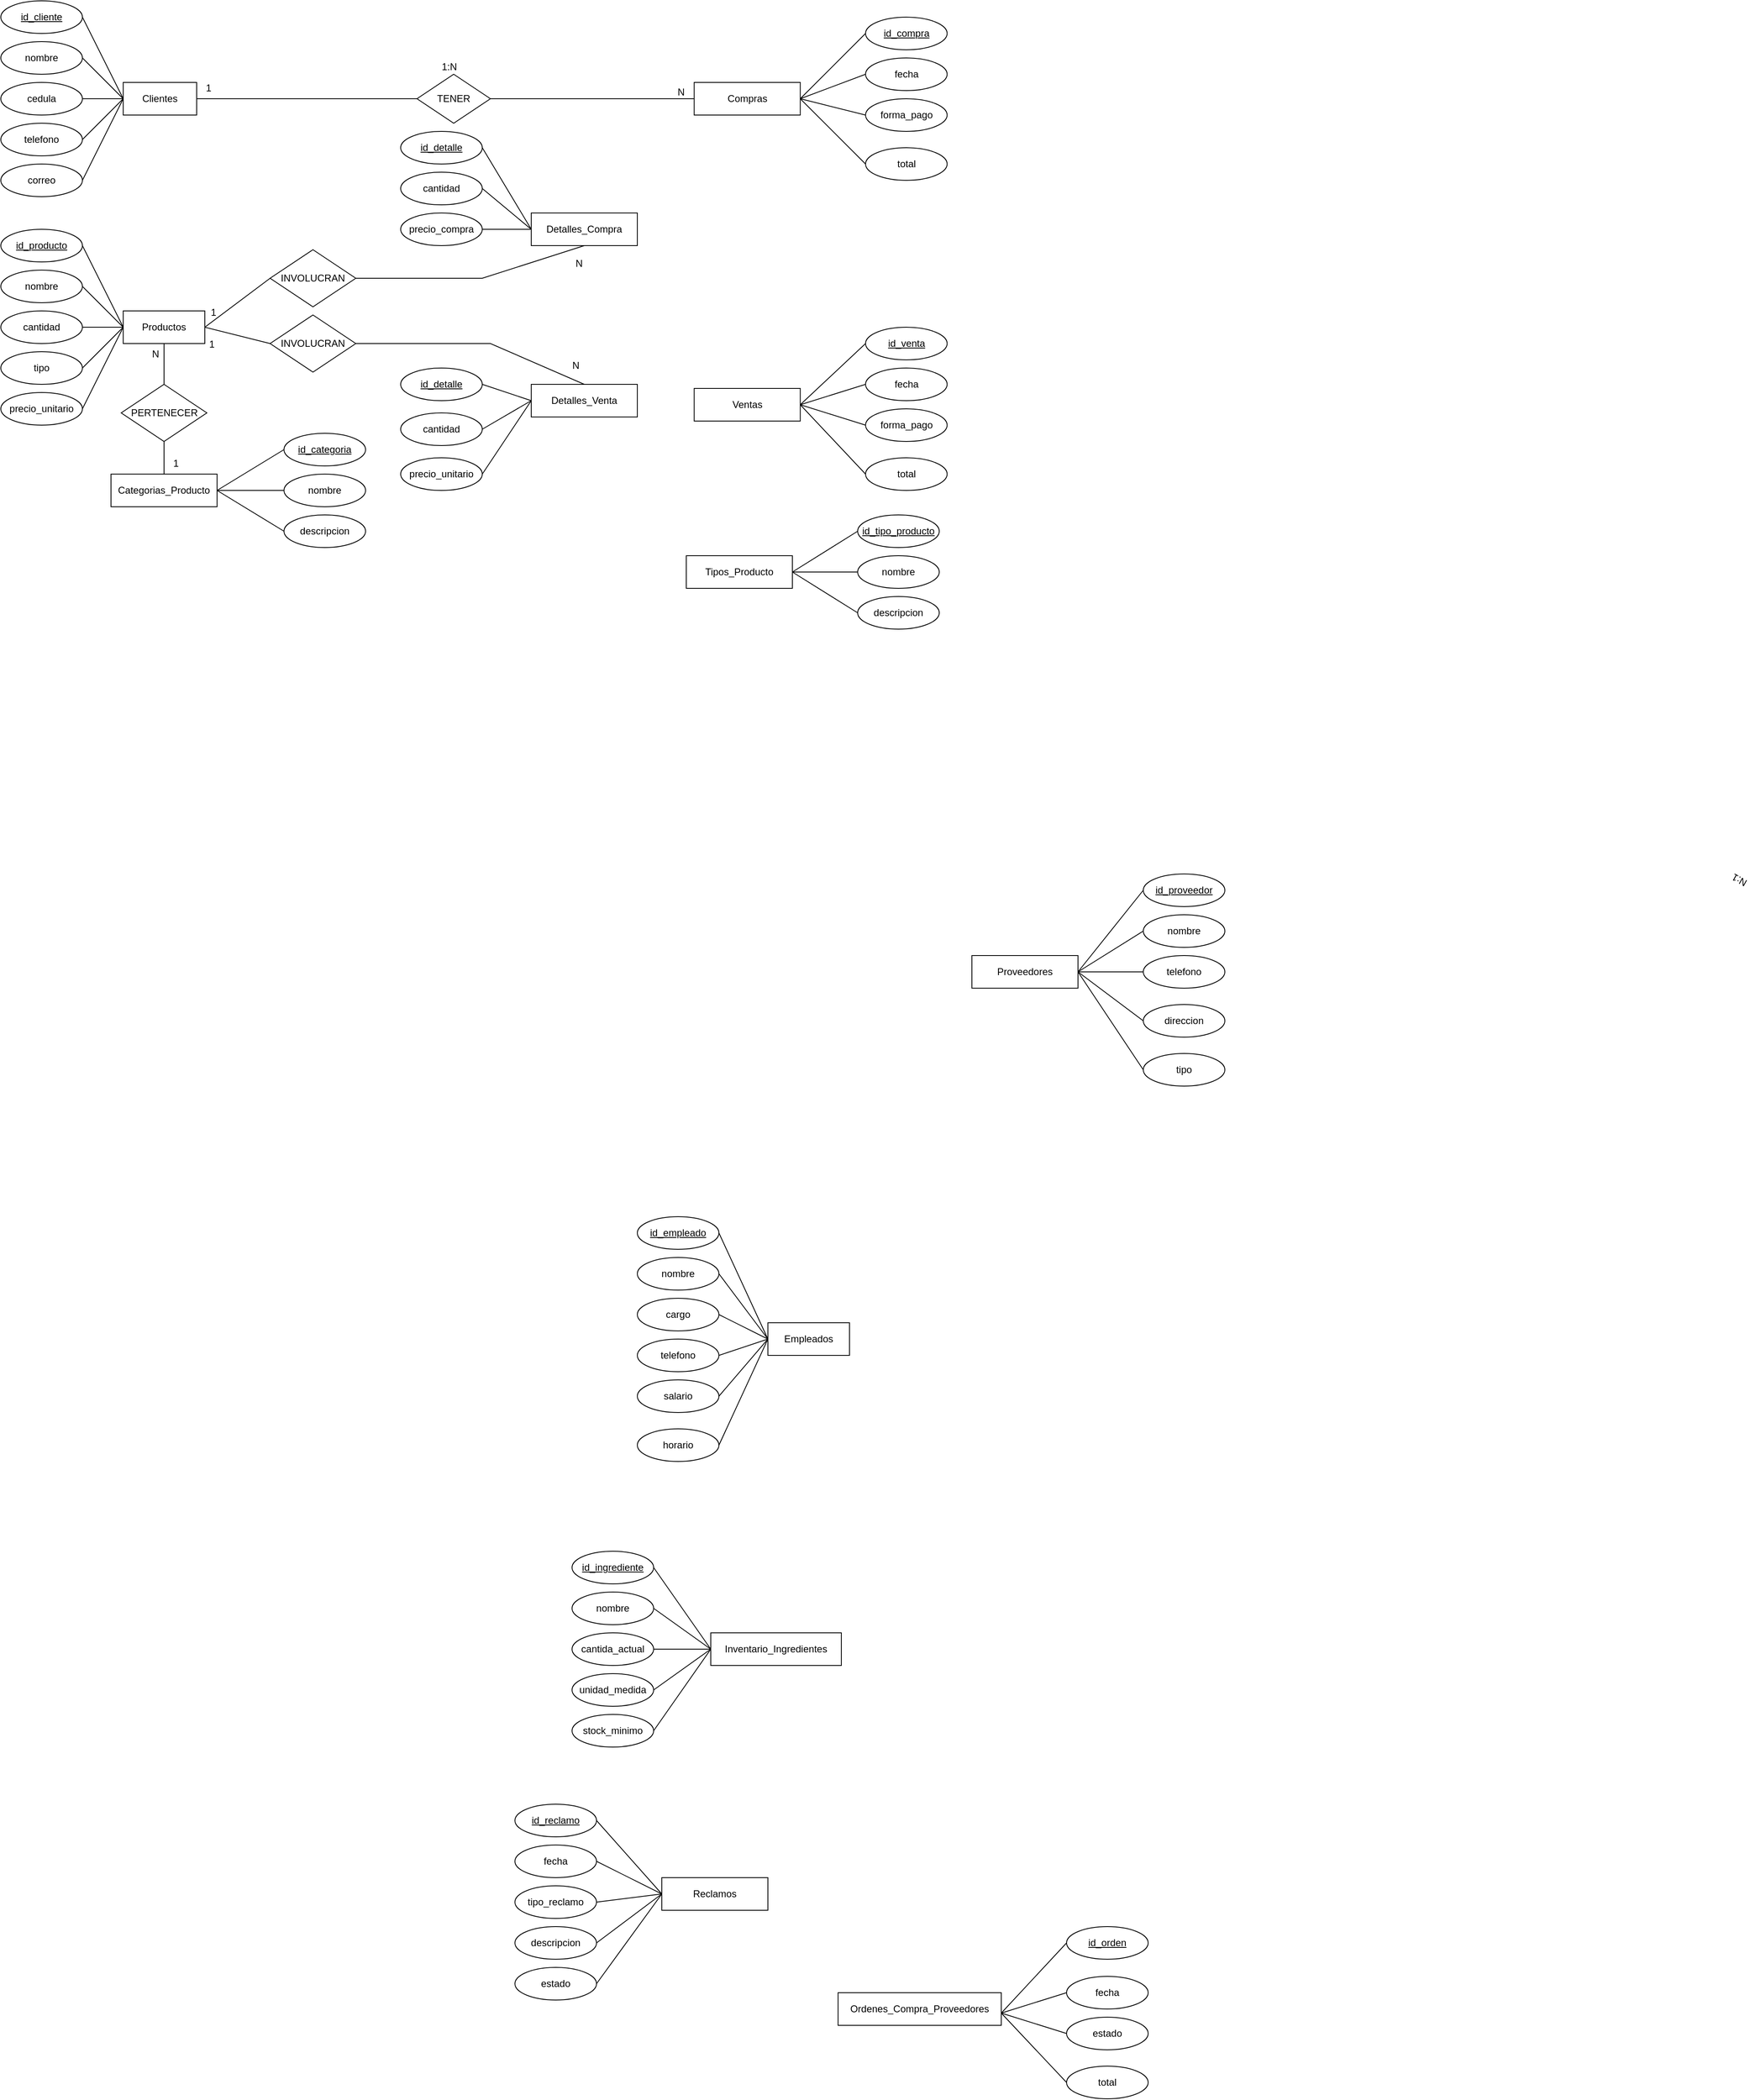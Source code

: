 <mxfile version="26.2.14">
  <diagram name="Página-1" id="N-i5f8-r76NyVRGnc-xn">
    <mxGraphModel dx="2564" dy="2106" grid="1" gridSize="10" guides="1" tooltips="1" connect="1" arrows="1" fold="1" page="1" pageScale="1" pageWidth="827" pageHeight="1169" math="0" shadow="0">
      <root>
        <mxCell id="0" />
        <mxCell id="1" parent="0" />
        <mxCell id="Qqh80IMA2MNL4-B3lv8G-1" value="Clientes" style="whiteSpace=wrap;html=1;align=center;" vertex="1" parent="1">
          <mxGeometry x="-620" y="-950" width="90" height="40" as="geometry" />
        </mxCell>
        <mxCell id="Qqh80IMA2MNL4-B3lv8G-2" value="id_cliente" style="ellipse;whiteSpace=wrap;html=1;align=center;fontStyle=4;" vertex="1" parent="1">
          <mxGeometry x="-770" y="-1050" width="100" height="40" as="geometry" />
        </mxCell>
        <mxCell id="Qqh80IMA2MNL4-B3lv8G-3" value="nombre" style="ellipse;whiteSpace=wrap;html=1;align=center;" vertex="1" parent="1">
          <mxGeometry x="-770" y="-1000" width="100" height="40" as="geometry" />
        </mxCell>
        <mxCell id="Qqh80IMA2MNL4-B3lv8G-4" value="cedula" style="ellipse;whiteSpace=wrap;html=1;align=center;" vertex="1" parent="1">
          <mxGeometry x="-770" y="-950" width="100" height="40" as="geometry" />
        </mxCell>
        <mxCell id="Qqh80IMA2MNL4-B3lv8G-5" value="telefono" style="ellipse;whiteSpace=wrap;html=1;align=center;" vertex="1" parent="1">
          <mxGeometry x="-770" y="-900" width="100" height="40" as="geometry" />
        </mxCell>
        <mxCell id="Qqh80IMA2MNL4-B3lv8G-6" value="correo" style="ellipse;whiteSpace=wrap;html=1;align=center;" vertex="1" parent="1">
          <mxGeometry x="-770" y="-850" width="100" height="40" as="geometry" />
        </mxCell>
        <mxCell id="Qqh80IMA2MNL4-B3lv8G-7" value="" style="endArrow=none;html=1;rounded=0;exitX=1;exitY=0.5;exitDx=0;exitDy=0;entryX=0;entryY=0.5;entryDx=0;entryDy=0;" edge="1" parent="1" source="Qqh80IMA2MNL4-B3lv8G-2" target="Qqh80IMA2MNL4-B3lv8G-1">
          <mxGeometry relative="1" as="geometry">
            <mxPoint x="-760" y="-910" as="sourcePoint" />
            <mxPoint x="-600" y="-910" as="targetPoint" />
          </mxGeometry>
        </mxCell>
        <mxCell id="Qqh80IMA2MNL4-B3lv8G-8" value="" style="endArrow=none;html=1;rounded=0;exitX=1;exitY=0.5;exitDx=0;exitDy=0;entryX=0;entryY=0.5;entryDx=0;entryDy=0;" edge="1" parent="1" source="Qqh80IMA2MNL4-B3lv8G-3" target="Qqh80IMA2MNL4-B3lv8G-1">
          <mxGeometry relative="1" as="geometry">
            <mxPoint x="-660" y="-1050" as="sourcePoint" />
            <mxPoint x="-610" y="-920" as="targetPoint" />
          </mxGeometry>
        </mxCell>
        <mxCell id="Qqh80IMA2MNL4-B3lv8G-9" value="" style="endArrow=none;html=1;rounded=0;exitX=1;exitY=0.5;exitDx=0;exitDy=0;entryX=0;entryY=0.5;entryDx=0;entryDy=0;" edge="1" parent="1" source="Qqh80IMA2MNL4-B3lv8G-4" target="Qqh80IMA2MNL4-B3lv8G-1">
          <mxGeometry relative="1" as="geometry">
            <mxPoint x="-660" y="-990" as="sourcePoint" />
            <mxPoint x="-610" y="-920" as="targetPoint" />
          </mxGeometry>
        </mxCell>
        <mxCell id="Qqh80IMA2MNL4-B3lv8G-10" value="" style="endArrow=none;html=1;rounded=0;exitX=1;exitY=0.5;exitDx=0;exitDy=0;entryX=0;entryY=0.5;entryDx=0;entryDy=0;" edge="1" parent="1" source="Qqh80IMA2MNL4-B3lv8G-5" target="Qqh80IMA2MNL4-B3lv8G-1">
          <mxGeometry relative="1" as="geometry">
            <mxPoint x="-660" y="-930" as="sourcePoint" />
            <mxPoint x="-610" y="-920" as="targetPoint" />
          </mxGeometry>
        </mxCell>
        <mxCell id="Qqh80IMA2MNL4-B3lv8G-11" value="" style="endArrow=none;html=1;rounded=0;exitX=1;exitY=0.5;exitDx=0;exitDy=0;entryX=0;entryY=0.5;entryDx=0;entryDy=0;" edge="1" parent="1" source="Qqh80IMA2MNL4-B3lv8G-6" target="Qqh80IMA2MNL4-B3lv8G-1">
          <mxGeometry relative="1" as="geometry">
            <mxPoint x="-660" y="-870" as="sourcePoint" />
            <mxPoint x="-610" y="-920" as="targetPoint" />
          </mxGeometry>
        </mxCell>
        <mxCell id="Qqh80IMA2MNL4-B3lv8G-12" value="Productos" style="whiteSpace=wrap;html=1;align=center;" vertex="1" parent="1">
          <mxGeometry x="-620" y="-670" width="100" height="40" as="geometry" />
        </mxCell>
        <mxCell id="Qqh80IMA2MNL4-B3lv8G-13" value="id_producto" style="ellipse;whiteSpace=wrap;html=1;align=center;fontStyle=4;" vertex="1" parent="1">
          <mxGeometry x="-770" y="-770" width="100" height="40" as="geometry" />
        </mxCell>
        <mxCell id="Qqh80IMA2MNL4-B3lv8G-14" value="nombre" style="ellipse;whiteSpace=wrap;html=1;align=center;" vertex="1" parent="1">
          <mxGeometry x="-770" y="-720" width="100" height="40" as="geometry" />
        </mxCell>
        <mxCell id="Qqh80IMA2MNL4-B3lv8G-15" value="cantidad" style="ellipse;whiteSpace=wrap;html=1;align=center;" vertex="1" parent="1">
          <mxGeometry x="-770" y="-670" width="100" height="40" as="geometry" />
        </mxCell>
        <mxCell id="Qqh80IMA2MNL4-B3lv8G-16" value="tipo" style="ellipse;whiteSpace=wrap;html=1;align=center;" vertex="1" parent="1">
          <mxGeometry x="-770" y="-620" width="100" height="40" as="geometry" />
        </mxCell>
        <mxCell id="Qqh80IMA2MNL4-B3lv8G-17" value="precio_unitario" style="ellipse;whiteSpace=wrap;html=1;align=center;" vertex="1" parent="1">
          <mxGeometry x="-770" y="-570" width="100" height="40" as="geometry" />
        </mxCell>
        <mxCell id="Qqh80IMA2MNL4-B3lv8G-18" value="" style="endArrow=none;html=1;rounded=0;exitX=1;exitY=0.5;exitDx=0;exitDy=0;entryX=0;entryY=0.5;entryDx=0;entryDy=0;" edge="1" parent="1" source="Qqh80IMA2MNL4-B3lv8G-13" target="Qqh80IMA2MNL4-B3lv8G-12">
          <mxGeometry relative="1" as="geometry">
            <mxPoint x="-760" y="-630" as="sourcePoint" />
            <mxPoint x="-600" y="-630" as="targetPoint" />
          </mxGeometry>
        </mxCell>
        <mxCell id="Qqh80IMA2MNL4-B3lv8G-19" value="" style="endArrow=none;html=1;rounded=0;exitX=1;exitY=0.5;exitDx=0;exitDy=0;entryX=0;entryY=0.5;entryDx=0;entryDy=0;" edge="1" parent="1" source="Qqh80IMA2MNL4-B3lv8G-14" target="Qqh80IMA2MNL4-B3lv8G-12">
          <mxGeometry relative="1" as="geometry">
            <mxPoint x="-660" y="-770" as="sourcePoint" />
            <mxPoint x="-610" y="-640" as="targetPoint" />
          </mxGeometry>
        </mxCell>
        <mxCell id="Qqh80IMA2MNL4-B3lv8G-20" value="" style="endArrow=none;html=1;rounded=0;exitX=1;exitY=0.5;exitDx=0;exitDy=0;entryX=0;entryY=0.5;entryDx=0;entryDy=0;" edge="1" parent="1" source="Qqh80IMA2MNL4-B3lv8G-15" target="Qqh80IMA2MNL4-B3lv8G-12">
          <mxGeometry relative="1" as="geometry">
            <mxPoint x="-660" y="-710" as="sourcePoint" />
            <mxPoint x="-610" y="-640" as="targetPoint" />
          </mxGeometry>
        </mxCell>
        <mxCell id="Qqh80IMA2MNL4-B3lv8G-21" value="" style="endArrow=none;html=1;rounded=0;exitX=1;exitY=0.5;exitDx=0;exitDy=0;entryX=0;entryY=0.5;entryDx=0;entryDy=0;" edge="1" parent="1" source="Qqh80IMA2MNL4-B3lv8G-16" target="Qqh80IMA2MNL4-B3lv8G-12">
          <mxGeometry relative="1" as="geometry">
            <mxPoint x="-660" y="-650" as="sourcePoint" />
            <mxPoint x="-610" y="-640" as="targetPoint" />
          </mxGeometry>
        </mxCell>
        <mxCell id="Qqh80IMA2MNL4-B3lv8G-22" value="" style="endArrow=none;html=1;rounded=0;exitX=1;exitY=0.5;exitDx=0;exitDy=0;entryX=0;entryY=0.5;entryDx=0;entryDy=0;" edge="1" parent="1" source="Qqh80IMA2MNL4-B3lv8G-17" target="Qqh80IMA2MNL4-B3lv8G-12">
          <mxGeometry relative="1" as="geometry">
            <mxPoint x="-660" y="-590" as="sourcePoint" />
            <mxPoint x="-610" y="-640" as="targetPoint" />
          </mxGeometry>
        </mxCell>
        <mxCell id="Qqh80IMA2MNL4-B3lv8G-23" value="Categorias_Producto" style="whiteSpace=wrap;html=1;align=center;" vertex="1" parent="1">
          <mxGeometry x="-635" y="-470" width="130" height="40" as="geometry" />
        </mxCell>
        <mxCell id="Qqh80IMA2MNL4-B3lv8G-24" value="id_categoria" style="ellipse;whiteSpace=wrap;html=1;align=center;fontStyle=4;" vertex="1" parent="1">
          <mxGeometry x="-423" y="-520" width="100" height="40" as="geometry" />
        </mxCell>
        <mxCell id="Qqh80IMA2MNL4-B3lv8G-25" value="nombre" style="ellipse;whiteSpace=wrap;html=1;align=center;" vertex="1" parent="1">
          <mxGeometry x="-423" y="-470" width="100" height="40" as="geometry" />
        </mxCell>
        <mxCell id="Qqh80IMA2MNL4-B3lv8G-26" value="descripcion" style="ellipse;whiteSpace=wrap;html=1;align=center;" vertex="1" parent="1">
          <mxGeometry x="-423" y="-420" width="100" height="40" as="geometry" />
        </mxCell>
        <mxCell id="Qqh80IMA2MNL4-B3lv8G-29" value="" style="endArrow=none;html=1;rounded=0;exitX=0;exitY=0.5;exitDx=0;exitDy=0;entryX=1;entryY=0.5;entryDx=0;entryDy=0;" edge="1" parent="1" source="Qqh80IMA2MNL4-B3lv8G-24" target="Qqh80IMA2MNL4-B3lv8G-23">
          <mxGeometry relative="1" as="geometry">
            <mxPoint x="-733" y="-420" as="sourcePoint" />
            <mxPoint x="-483" y="-350" as="targetPoint" />
          </mxGeometry>
        </mxCell>
        <mxCell id="Qqh80IMA2MNL4-B3lv8G-30" value="" style="endArrow=none;html=1;rounded=0;entryX=1;entryY=0.5;entryDx=0;entryDy=0;exitX=0;exitY=0.5;exitDx=0;exitDy=0;" edge="1" parent="1" source="Qqh80IMA2MNL4-B3lv8G-25" target="Qqh80IMA2MNL4-B3lv8G-23">
          <mxGeometry relative="1" as="geometry">
            <mxPoint x="-383" y="-490" as="sourcePoint" />
            <mxPoint x="-493" y="-350" as="targetPoint" />
          </mxGeometry>
        </mxCell>
        <mxCell id="Qqh80IMA2MNL4-B3lv8G-31" value="" style="endArrow=none;html=1;rounded=0;exitX=0;exitY=0.5;exitDx=0;exitDy=0;entryX=1;entryY=0.5;entryDx=0;entryDy=0;" edge="1" parent="1" source="Qqh80IMA2MNL4-B3lv8G-26" target="Qqh80IMA2MNL4-B3lv8G-23">
          <mxGeometry relative="1" as="geometry">
            <mxPoint x="-633" y="-500" as="sourcePoint" />
            <mxPoint x="-583" y="-430" as="targetPoint" />
          </mxGeometry>
        </mxCell>
        <mxCell id="Qqh80IMA2MNL4-B3lv8G-34" value="Proveedores" style="whiteSpace=wrap;html=1;align=center;" vertex="1" parent="1">
          <mxGeometry x="420" y="120" width="130" height="40" as="geometry" />
        </mxCell>
        <mxCell id="Qqh80IMA2MNL4-B3lv8G-35" value="id_proveedor" style="ellipse;whiteSpace=wrap;html=1;align=center;fontStyle=4;" vertex="1" parent="1">
          <mxGeometry x="630" y="20" width="100" height="40" as="geometry" />
        </mxCell>
        <mxCell id="Qqh80IMA2MNL4-B3lv8G-36" value="nombre" style="ellipse;whiteSpace=wrap;html=1;align=center;" vertex="1" parent="1">
          <mxGeometry x="630" y="70" width="100" height="40" as="geometry" />
        </mxCell>
        <mxCell id="Qqh80IMA2MNL4-B3lv8G-37" value="telefono" style="ellipse;whiteSpace=wrap;html=1;align=center;" vertex="1" parent="1">
          <mxGeometry x="630" y="120" width="100" height="40" as="geometry" />
        </mxCell>
        <mxCell id="Qqh80IMA2MNL4-B3lv8G-38" value="" style="endArrow=none;html=1;rounded=0;exitX=0;exitY=0.5;exitDx=0;exitDy=0;entryX=1;entryY=0.5;entryDx=0;entryDy=0;" edge="1" parent="1" source="Qqh80IMA2MNL4-B3lv8G-35" target="Qqh80IMA2MNL4-B3lv8G-34">
          <mxGeometry relative="1" as="geometry">
            <mxPoint x="320" y="170" as="sourcePoint" />
            <mxPoint x="570" y="240" as="targetPoint" />
          </mxGeometry>
        </mxCell>
        <mxCell id="Qqh80IMA2MNL4-B3lv8G-39" value="" style="endArrow=none;html=1;rounded=0;entryX=1;entryY=0.5;entryDx=0;entryDy=0;exitX=0;exitY=0.5;exitDx=0;exitDy=0;" edge="1" parent="1" source="Qqh80IMA2MNL4-B3lv8G-36" target="Qqh80IMA2MNL4-B3lv8G-34">
          <mxGeometry relative="1" as="geometry">
            <mxPoint x="670" y="100" as="sourcePoint" />
            <mxPoint x="560" y="240" as="targetPoint" />
          </mxGeometry>
        </mxCell>
        <mxCell id="Qqh80IMA2MNL4-B3lv8G-40" value="" style="endArrow=none;html=1;rounded=0;exitX=0;exitY=0.5;exitDx=0;exitDy=0;entryX=1;entryY=0.5;entryDx=0;entryDy=0;" edge="1" parent="1" source="Qqh80IMA2MNL4-B3lv8G-37" target="Qqh80IMA2MNL4-B3lv8G-34">
          <mxGeometry relative="1" as="geometry">
            <mxPoint x="420" y="90" as="sourcePoint" />
            <mxPoint x="470" y="160" as="targetPoint" />
          </mxGeometry>
        </mxCell>
        <mxCell id="Qqh80IMA2MNL4-B3lv8G-41" value="direccion" style="ellipse;whiteSpace=wrap;html=1;align=center;" vertex="1" parent="1">
          <mxGeometry x="630" y="180" width="100" height="40" as="geometry" />
        </mxCell>
        <mxCell id="Qqh80IMA2MNL4-B3lv8G-42" value="tipo" style="ellipse;whiteSpace=wrap;html=1;align=center;" vertex="1" parent="1">
          <mxGeometry x="630" y="240" width="100" height="40" as="geometry" />
        </mxCell>
        <mxCell id="Qqh80IMA2MNL4-B3lv8G-43" value="" style="endArrow=none;html=1;rounded=0;exitX=0;exitY=0.5;exitDx=0;exitDy=0;entryX=1;entryY=0.5;entryDx=0;entryDy=0;" edge="1" parent="1" source="Qqh80IMA2MNL4-B3lv8G-41" target="Qqh80IMA2MNL4-B3lv8G-34">
          <mxGeometry relative="1" as="geometry">
            <mxPoint x="640" y="200" as="sourcePoint" />
            <mxPoint x="560" y="150" as="targetPoint" />
          </mxGeometry>
        </mxCell>
        <mxCell id="Qqh80IMA2MNL4-B3lv8G-44" value="" style="endArrow=none;html=1;rounded=0;exitX=0;exitY=0.5;exitDx=0;exitDy=0;entryX=1;entryY=0.5;entryDx=0;entryDy=0;" edge="1" parent="1" source="Qqh80IMA2MNL4-B3lv8G-42" target="Qqh80IMA2MNL4-B3lv8G-34">
          <mxGeometry relative="1" as="geometry">
            <mxPoint x="640" y="260" as="sourcePoint" />
            <mxPoint x="560" y="150" as="targetPoint" />
          </mxGeometry>
        </mxCell>
        <mxCell id="Qqh80IMA2MNL4-B3lv8G-45" value="Compras" style="whiteSpace=wrap;html=1;align=center;" vertex="1" parent="1">
          <mxGeometry x="79.67" y="-950" width="130" height="40" as="geometry" />
        </mxCell>
        <mxCell id="Qqh80IMA2MNL4-B3lv8G-46" value="id_compra" style="ellipse;whiteSpace=wrap;html=1;align=center;fontStyle=4;" vertex="1" parent="1">
          <mxGeometry x="289.67" y="-1030" width="100" height="40" as="geometry" />
        </mxCell>
        <mxCell id="Qqh80IMA2MNL4-B3lv8G-47" value="fecha" style="ellipse;whiteSpace=wrap;html=1;align=center;" vertex="1" parent="1">
          <mxGeometry x="289.67" y="-980" width="100" height="40" as="geometry" />
        </mxCell>
        <mxCell id="Qqh80IMA2MNL4-B3lv8G-48" value="forma_pago" style="ellipse;whiteSpace=wrap;html=1;align=center;" vertex="1" parent="1">
          <mxGeometry x="289.67" y="-930" width="100" height="40" as="geometry" />
        </mxCell>
        <mxCell id="Qqh80IMA2MNL4-B3lv8G-49" value="" style="endArrow=none;html=1;rounded=0;exitX=0;exitY=0.5;exitDx=0;exitDy=0;entryX=1;entryY=0.5;entryDx=0;entryDy=0;" edge="1" parent="1" source="Qqh80IMA2MNL4-B3lv8G-46" target="Qqh80IMA2MNL4-B3lv8G-45">
          <mxGeometry relative="1" as="geometry">
            <mxPoint x="-20.33" y="-905" as="sourcePoint" />
            <mxPoint x="229.67" y="-835" as="targetPoint" />
          </mxGeometry>
        </mxCell>
        <mxCell id="Qqh80IMA2MNL4-B3lv8G-50" value="" style="endArrow=none;html=1;rounded=0;entryX=1;entryY=0.5;entryDx=0;entryDy=0;exitX=0;exitY=0.5;exitDx=0;exitDy=0;" edge="1" parent="1" source="Qqh80IMA2MNL4-B3lv8G-47" target="Qqh80IMA2MNL4-B3lv8G-45">
          <mxGeometry relative="1" as="geometry">
            <mxPoint x="329.67" y="-975" as="sourcePoint" />
            <mxPoint x="219.67" y="-835" as="targetPoint" />
          </mxGeometry>
        </mxCell>
        <mxCell id="Qqh80IMA2MNL4-B3lv8G-51" value="" style="endArrow=none;html=1;rounded=0;exitX=0;exitY=0.5;exitDx=0;exitDy=0;entryX=1;entryY=0.5;entryDx=0;entryDy=0;" edge="1" parent="1" source="Qqh80IMA2MNL4-B3lv8G-48" target="Qqh80IMA2MNL4-B3lv8G-45">
          <mxGeometry relative="1" as="geometry">
            <mxPoint x="79.67" y="-985" as="sourcePoint" />
            <mxPoint x="129.67" y="-915" as="targetPoint" />
          </mxGeometry>
        </mxCell>
        <mxCell id="Qqh80IMA2MNL4-B3lv8G-52" value="total" style="ellipse;whiteSpace=wrap;html=1;align=center;" vertex="1" parent="1">
          <mxGeometry x="289.67" y="-870" width="100" height="40" as="geometry" />
        </mxCell>
        <mxCell id="Qqh80IMA2MNL4-B3lv8G-54" value="" style="endArrow=none;html=1;rounded=0;exitX=0;exitY=0.5;exitDx=0;exitDy=0;entryX=1;entryY=0.5;entryDx=0;entryDy=0;" edge="1" parent="1" source="Qqh80IMA2MNL4-B3lv8G-52" target="Qqh80IMA2MNL4-B3lv8G-45">
          <mxGeometry relative="1" as="geometry">
            <mxPoint x="299.67" y="-875" as="sourcePoint" />
            <mxPoint x="219.67" y="-925" as="targetPoint" />
          </mxGeometry>
        </mxCell>
        <mxCell id="Qqh80IMA2MNL4-B3lv8G-56" value="Detalles_Compra" style="whiteSpace=wrap;html=1;align=center;" vertex="1" parent="1">
          <mxGeometry x="-120" y="-790" width="130" height="40" as="geometry" />
        </mxCell>
        <mxCell id="Qqh80IMA2MNL4-B3lv8G-57" value="id_detalle" style="ellipse;whiteSpace=wrap;html=1;align=center;fontStyle=4;" vertex="1" parent="1">
          <mxGeometry x="-280" y="-890" width="100" height="40" as="geometry" />
        </mxCell>
        <mxCell id="Qqh80IMA2MNL4-B3lv8G-58" value="cantidad" style="ellipse;whiteSpace=wrap;html=1;align=center;" vertex="1" parent="1">
          <mxGeometry x="-280" y="-840" width="100" height="40" as="geometry" />
        </mxCell>
        <mxCell id="Qqh80IMA2MNL4-B3lv8G-59" value="precio_compra" style="ellipse;whiteSpace=wrap;html=1;align=center;" vertex="1" parent="1">
          <mxGeometry x="-280" y="-790" width="100" height="40" as="geometry" />
        </mxCell>
        <mxCell id="Qqh80IMA2MNL4-B3lv8G-60" value="" style="endArrow=none;html=1;rounded=0;exitX=1;exitY=0.5;exitDx=0;exitDy=0;entryX=0;entryY=0.5;entryDx=0;entryDy=0;" edge="1" parent="1" source="Qqh80IMA2MNL4-B3lv8G-57" target="Qqh80IMA2MNL4-B3lv8G-56">
          <mxGeometry relative="1" as="geometry">
            <mxPoint x="-346" y="-760" as="sourcePoint" />
            <mxPoint x="-240" y="-790" as="targetPoint" />
          </mxGeometry>
        </mxCell>
        <mxCell id="Qqh80IMA2MNL4-B3lv8G-61" value="" style="endArrow=none;html=1;rounded=0;entryX=0;entryY=0.5;entryDx=0;entryDy=0;exitX=1;exitY=0.5;exitDx=0;exitDy=0;" edge="1" parent="1" source="Qqh80IMA2MNL4-B3lv8G-58" target="Qqh80IMA2MNL4-B3lv8G-56">
          <mxGeometry relative="1" as="geometry">
            <mxPoint x="4" y="-830" as="sourcePoint" />
            <mxPoint x="-106" y="-690" as="targetPoint" />
          </mxGeometry>
        </mxCell>
        <mxCell id="Qqh80IMA2MNL4-B3lv8G-62" value="" style="endArrow=none;html=1;rounded=0;exitX=1;exitY=0.5;exitDx=0;exitDy=0;entryX=0;entryY=0.5;entryDx=0;entryDy=0;" edge="1" parent="1" source="Qqh80IMA2MNL4-B3lv8G-59" target="Qqh80IMA2MNL4-B3lv8G-56">
          <mxGeometry relative="1" as="geometry">
            <mxPoint x="-246" y="-840" as="sourcePoint" />
            <mxPoint x="-250" y="-710" as="targetPoint" />
          </mxGeometry>
        </mxCell>
        <mxCell id="Qqh80IMA2MNL4-B3lv8G-65" value="Ventas" style="whiteSpace=wrap;html=1;align=center;" vertex="1" parent="1">
          <mxGeometry x="79.67" y="-575" width="130" height="40" as="geometry" />
        </mxCell>
        <mxCell id="Qqh80IMA2MNL4-B3lv8G-66" value="id_venta" style="ellipse;whiteSpace=wrap;html=1;align=center;fontStyle=4;" vertex="1" parent="1">
          <mxGeometry x="289.67" y="-650" width="100" height="40" as="geometry" />
        </mxCell>
        <mxCell id="Qqh80IMA2MNL4-B3lv8G-67" value="fecha" style="ellipse;whiteSpace=wrap;html=1;align=center;" vertex="1" parent="1">
          <mxGeometry x="289.67" y="-600" width="100" height="40" as="geometry" />
        </mxCell>
        <mxCell id="Qqh80IMA2MNL4-B3lv8G-68" value="forma_pago" style="ellipse;whiteSpace=wrap;html=1;align=center;" vertex="1" parent="1">
          <mxGeometry x="289.67" y="-550" width="100" height="40" as="geometry" />
        </mxCell>
        <mxCell id="Qqh80IMA2MNL4-B3lv8G-69" value="" style="endArrow=none;html=1;rounded=0;exitX=0;exitY=0.5;exitDx=0;exitDy=0;entryX=1;entryY=0.5;entryDx=0;entryDy=0;" edge="1" parent="1" source="Qqh80IMA2MNL4-B3lv8G-66" target="Qqh80IMA2MNL4-B3lv8G-65">
          <mxGeometry relative="1" as="geometry">
            <mxPoint x="-20.33" y="-525" as="sourcePoint" />
            <mxPoint x="229.67" y="-455" as="targetPoint" />
          </mxGeometry>
        </mxCell>
        <mxCell id="Qqh80IMA2MNL4-B3lv8G-70" value="" style="endArrow=none;html=1;rounded=0;entryX=1;entryY=0.5;entryDx=0;entryDy=0;exitX=0;exitY=0.5;exitDx=0;exitDy=0;" edge="1" parent="1" source="Qqh80IMA2MNL4-B3lv8G-67" target="Qqh80IMA2MNL4-B3lv8G-65">
          <mxGeometry relative="1" as="geometry">
            <mxPoint x="329.67" y="-595" as="sourcePoint" />
            <mxPoint x="219.67" y="-455" as="targetPoint" />
          </mxGeometry>
        </mxCell>
        <mxCell id="Qqh80IMA2MNL4-B3lv8G-71" value="" style="endArrow=none;html=1;rounded=0;exitX=0;exitY=0.5;exitDx=0;exitDy=0;entryX=1;entryY=0.5;entryDx=0;entryDy=0;" edge="1" parent="1" source="Qqh80IMA2MNL4-B3lv8G-68" target="Qqh80IMA2MNL4-B3lv8G-65">
          <mxGeometry relative="1" as="geometry">
            <mxPoint x="79.67" y="-605" as="sourcePoint" />
            <mxPoint x="129.67" y="-535" as="targetPoint" />
          </mxGeometry>
        </mxCell>
        <mxCell id="Qqh80IMA2MNL4-B3lv8G-72" value="total" style="ellipse;whiteSpace=wrap;html=1;align=center;" vertex="1" parent="1">
          <mxGeometry x="289.67" y="-490" width="100" height="40" as="geometry" />
        </mxCell>
        <mxCell id="Qqh80IMA2MNL4-B3lv8G-73" value="" style="endArrow=none;html=1;rounded=0;exitX=0;exitY=0.5;exitDx=0;exitDy=0;entryX=1;entryY=0.5;entryDx=0;entryDy=0;" edge="1" parent="1" source="Qqh80IMA2MNL4-B3lv8G-72" target="Qqh80IMA2MNL4-B3lv8G-65">
          <mxGeometry relative="1" as="geometry">
            <mxPoint x="299.67" y="-495" as="sourcePoint" />
            <mxPoint x="219.67" y="-545" as="targetPoint" />
          </mxGeometry>
        </mxCell>
        <mxCell id="Qqh80IMA2MNL4-B3lv8G-74" value="Detalles_Venta" style="whiteSpace=wrap;html=1;align=center;" vertex="1" parent="1">
          <mxGeometry x="-120" y="-580" width="130" height="40" as="geometry" />
        </mxCell>
        <mxCell id="Qqh80IMA2MNL4-B3lv8G-75" value="id_detalle" style="ellipse;whiteSpace=wrap;html=1;align=center;fontStyle=4;" vertex="1" parent="1">
          <mxGeometry x="-280" y="-600" width="100" height="40" as="geometry" />
        </mxCell>
        <mxCell id="Qqh80IMA2MNL4-B3lv8G-76" value="cantidad" style="ellipse;whiteSpace=wrap;html=1;align=center;" vertex="1" parent="1">
          <mxGeometry x="-280" y="-545" width="100" height="40" as="geometry" />
        </mxCell>
        <mxCell id="Qqh80IMA2MNL4-B3lv8G-77" value="precio_unitario" style="ellipse;whiteSpace=wrap;html=1;align=center;" vertex="1" parent="1">
          <mxGeometry x="-280" y="-490" width="100" height="40" as="geometry" />
        </mxCell>
        <mxCell id="Qqh80IMA2MNL4-B3lv8G-78" value="" style="endArrow=none;html=1;rounded=0;exitX=1;exitY=0.5;exitDx=0;exitDy=0;entryX=0;entryY=0.5;entryDx=0;entryDy=0;" edge="1" parent="1" source="Qqh80IMA2MNL4-B3lv8G-75" target="Qqh80IMA2MNL4-B3lv8G-74">
          <mxGeometry relative="1" as="geometry">
            <mxPoint x="-206" y="-525" as="sourcePoint" />
            <mxPoint x="-110" y="-530" as="targetPoint" />
          </mxGeometry>
        </mxCell>
        <mxCell id="Qqh80IMA2MNL4-B3lv8G-79" value="" style="endArrow=none;html=1;rounded=0;entryX=0;entryY=0.5;entryDx=0;entryDy=0;exitX=1;exitY=0.5;exitDx=0;exitDy=0;" edge="1" parent="1" source="Qqh80IMA2MNL4-B3lv8G-76" target="Qqh80IMA2MNL4-B3lv8G-74">
          <mxGeometry relative="1" as="geometry">
            <mxPoint x="144" y="-595" as="sourcePoint" />
            <mxPoint x="-110" y="-530" as="targetPoint" />
          </mxGeometry>
        </mxCell>
        <mxCell id="Qqh80IMA2MNL4-B3lv8G-80" value="" style="endArrow=none;html=1;rounded=0;entryX=0;entryY=0.5;entryDx=0;entryDy=0;exitX=1;exitY=0.5;exitDx=0;exitDy=0;" edge="1" parent="1" source="Qqh80IMA2MNL4-B3lv8G-77" target="Qqh80IMA2MNL4-B3lv8G-74">
          <mxGeometry relative="1" as="geometry">
            <mxPoint x="50" y="-460" as="sourcePoint" />
            <mxPoint x="-110" y="-530" as="targetPoint" />
          </mxGeometry>
        </mxCell>
        <mxCell id="Qqh80IMA2MNL4-B3lv8G-81" value="Empleados" style="whiteSpace=wrap;html=1;align=center;" vertex="1" parent="1">
          <mxGeometry x="170" y="570" width="100" height="40" as="geometry" />
        </mxCell>
        <mxCell id="Qqh80IMA2MNL4-B3lv8G-82" value="id_empleado" style="ellipse;whiteSpace=wrap;html=1;align=center;fontStyle=4;" vertex="1" parent="1">
          <mxGeometry x="10" y="440" width="100" height="40" as="geometry" />
        </mxCell>
        <mxCell id="Qqh80IMA2MNL4-B3lv8G-83" value="nombre" style="ellipse;whiteSpace=wrap;html=1;align=center;" vertex="1" parent="1">
          <mxGeometry x="10" y="490" width="100" height="40" as="geometry" />
        </mxCell>
        <mxCell id="Qqh80IMA2MNL4-B3lv8G-84" value="cargo" style="ellipse;whiteSpace=wrap;html=1;align=center;" vertex="1" parent="1">
          <mxGeometry x="10" y="540" width="100" height="40" as="geometry" />
        </mxCell>
        <mxCell id="Qqh80IMA2MNL4-B3lv8G-85" value="telefono" style="ellipse;whiteSpace=wrap;html=1;align=center;" vertex="1" parent="1">
          <mxGeometry x="10" y="590" width="100" height="40" as="geometry" />
        </mxCell>
        <mxCell id="Qqh80IMA2MNL4-B3lv8G-86" value="salario" style="ellipse;whiteSpace=wrap;html=1;align=center;" vertex="1" parent="1">
          <mxGeometry x="10" y="640" width="100" height="40" as="geometry" />
        </mxCell>
        <mxCell id="Qqh80IMA2MNL4-B3lv8G-87" value="" style="endArrow=none;html=1;rounded=0;exitX=1;exitY=0.5;exitDx=0;exitDy=0;entryX=0;entryY=0.5;entryDx=0;entryDy=0;" edge="1" parent="1" source="Qqh80IMA2MNL4-B3lv8G-82" target="Qqh80IMA2MNL4-B3lv8G-81">
          <mxGeometry relative="1" as="geometry">
            <mxPoint x="30" y="610" as="sourcePoint" />
            <mxPoint x="190" y="610" as="targetPoint" />
          </mxGeometry>
        </mxCell>
        <mxCell id="Qqh80IMA2MNL4-B3lv8G-88" value="" style="endArrow=none;html=1;rounded=0;exitX=1;exitY=0.5;exitDx=0;exitDy=0;entryX=0;entryY=0.5;entryDx=0;entryDy=0;" edge="1" parent="1" source="Qqh80IMA2MNL4-B3lv8G-83" target="Qqh80IMA2MNL4-B3lv8G-81">
          <mxGeometry relative="1" as="geometry">
            <mxPoint x="130" y="470" as="sourcePoint" />
            <mxPoint x="180" y="600" as="targetPoint" />
          </mxGeometry>
        </mxCell>
        <mxCell id="Qqh80IMA2MNL4-B3lv8G-89" value="" style="endArrow=none;html=1;rounded=0;exitX=1;exitY=0.5;exitDx=0;exitDy=0;entryX=0;entryY=0.5;entryDx=0;entryDy=0;" edge="1" parent="1" source="Qqh80IMA2MNL4-B3lv8G-84" target="Qqh80IMA2MNL4-B3lv8G-81">
          <mxGeometry relative="1" as="geometry">
            <mxPoint x="130" y="530" as="sourcePoint" />
            <mxPoint x="180" y="600" as="targetPoint" />
          </mxGeometry>
        </mxCell>
        <mxCell id="Qqh80IMA2MNL4-B3lv8G-90" value="" style="endArrow=none;html=1;rounded=0;exitX=1;exitY=0.5;exitDx=0;exitDy=0;entryX=0;entryY=0.5;entryDx=0;entryDy=0;" edge="1" parent="1" source="Qqh80IMA2MNL4-B3lv8G-85" target="Qqh80IMA2MNL4-B3lv8G-81">
          <mxGeometry relative="1" as="geometry">
            <mxPoint x="130" y="590" as="sourcePoint" />
            <mxPoint x="180" y="600" as="targetPoint" />
          </mxGeometry>
        </mxCell>
        <mxCell id="Qqh80IMA2MNL4-B3lv8G-91" value="" style="endArrow=none;html=1;rounded=0;exitX=1;exitY=0.5;exitDx=0;exitDy=0;entryX=0;entryY=0.5;entryDx=0;entryDy=0;" edge="1" parent="1" source="Qqh80IMA2MNL4-B3lv8G-86" target="Qqh80IMA2MNL4-B3lv8G-81">
          <mxGeometry relative="1" as="geometry">
            <mxPoint x="130" y="650" as="sourcePoint" />
            <mxPoint x="180" y="600" as="targetPoint" />
          </mxGeometry>
        </mxCell>
        <mxCell id="Qqh80IMA2MNL4-B3lv8G-92" value="horario" style="ellipse;whiteSpace=wrap;html=1;align=center;" vertex="1" parent="1">
          <mxGeometry x="10" y="700" width="100" height="40" as="geometry" />
        </mxCell>
        <mxCell id="Qqh80IMA2MNL4-B3lv8G-93" value="" style="endArrow=none;html=1;rounded=0;exitX=1;exitY=0.5;exitDx=0;exitDy=0;entryX=0;entryY=0.5;entryDx=0;entryDy=0;" edge="1" parent="1" source="Qqh80IMA2MNL4-B3lv8G-92" target="Qqh80IMA2MNL4-B3lv8G-81">
          <mxGeometry relative="1" as="geometry">
            <mxPoint x="130" y="700" as="sourcePoint" />
            <mxPoint x="180" y="600" as="targetPoint" />
          </mxGeometry>
        </mxCell>
        <mxCell id="Qqh80IMA2MNL4-B3lv8G-94" value="Tipos_Producto" style="whiteSpace=wrap;html=1;align=center;" vertex="1" parent="1">
          <mxGeometry x="70" y="-370" width="130" height="40" as="geometry" />
        </mxCell>
        <mxCell id="Qqh80IMA2MNL4-B3lv8G-95" value="id_tipo_producto" style="ellipse;whiteSpace=wrap;html=1;align=center;fontStyle=4;" vertex="1" parent="1">
          <mxGeometry x="280" y="-420" width="100" height="40" as="geometry" />
        </mxCell>
        <mxCell id="Qqh80IMA2MNL4-B3lv8G-96" value="nombre" style="ellipse;whiteSpace=wrap;html=1;align=center;" vertex="1" parent="1">
          <mxGeometry x="280" y="-370" width="100" height="40" as="geometry" />
        </mxCell>
        <mxCell id="Qqh80IMA2MNL4-B3lv8G-97" value="descripcion" style="ellipse;whiteSpace=wrap;html=1;align=center;" vertex="1" parent="1">
          <mxGeometry x="280" y="-320" width="100" height="40" as="geometry" />
        </mxCell>
        <mxCell id="Qqh80IMA2MNL4-B3lv8G-98" value="" style="endArrow=none;html=1;rounded=0;exitX=0;exitY=0.5;exitDx=0;exitDy=0;entryX=1;entryY=0.5;entryDx=0;entryDy=0;" edge="1" parent="1" source="Qqh80IMA2MNL4-B3lv8G-95" target="Qqh80IMA2MNL4-B3lv8G-94">
          <mxGeometry relative="1" as="geometry">
            <mxPoint x="-30" y="-320" as="sourcePoint" />
            <mxPoint x="220" y="-250" as="targetPoint" />
          </mxGeometry>
        </mxCell>
        <mxCell id="Qqh80IMA2MNL4-B3lv8G-99" value="" style="endArrow=none;html=1;rounded=0;entryX=1;entryY=0.5;entryDx=0;entryDy=0;exitX=0;exitY=0.5;exitDx=0;exitDy=0;" edge="1" parent="1" source="Qqh80IMA2MNL4-B3lv8G-96" target="Qqh80IMA2MNL4-B3lv8G-94">
          <mxGeometry relative="1" as="geometry">
            <mxPoint x="320" y="-390" as="sourcePoint" />
            <mxPoint x="210" y="-250" as="targetPoint" />
          </mxGeometry>
        </mxCell>
        <mxCell id="Qqh80IMA2MNL4-B3lv8G-100" value="" style="endArrow=none;html=1;rounded=0;exitX=0;exitY=0.5;exitDx=0;exitDy=0;entryX=1;entryY=0.5;entryDx=0;entryDy=0;" edge="1" parent="1" source="Qqh80IMA2MNL4-B3lv8G-97" target="Qqh80IMA2MNL4-B3lv8G-94">
          <mxGeometry relative="1" as="geometry">
            <mxPoint x="70" y="-400" as="sourcePoint" />
            <mxPoint x="120" y="-330" as="targetPoint" />
          </mxGeometry>
        </mxCell>
        <mxCell id="Qqh80IMA2MNL4-B3lv8G-102" value="Inventario_Ingredientes" style="whiteSpace=wrap;html=1;align=center;" vertex="1" parent="1">
          <mxGeometry x="100" y="950" width="160" height="40" as="geometry" />
        </mxCell>
        <mxCell id="Qqh80IMA2MNL4-B3lv8G-103" value="id_ingrediente" style="ellipse;whiteSpace=wrap;html=1;align=center;fontStyle=4;" vertex="1" parent="1">
          <mxGeometry x="-70" y="850" width="100" height="40" as="geometry" />
        </mxCell>
        <mxCell id="Qqh80IMA2MNL4-B3lv8G-104" value="nombre" style="ellipse;whiteSpace=wrap;html=1;align=center;" vertex="1" parent="1">
          <mxGeometry x="-70" y="900" width="100" height="40" as="geometry" />
        </mxCell>
        <mxCell id="Qqh80IMA2MNL4-B3lv8G-105" value="cantida_actual" style="ellipse;whiteSpace=wrap;html=1;align=center;" vertex="1" parent="1">
          <mxGeometry x="-70" y="950" width="100" height="40" as="geometry" />
        </mxCell>
        <mxCell id="Qqh80IMA2MNL4-B3lv8G-106" value="unidad_medida" style="ellipse;whiteSpace=wrap;html=1;align=center;" vertex="1" parent="1">
          <mxGeometry x="-70" y="1000" width="100" height="40" as="geometry" />
        </mxCell>
        <mxCell id="Qqh80IMA2MNL4-B3lv8G-107" value="stock_minimo" style="ellipse;whiteSpace=wrap;html=1;align=center;" vertex="1" parent="1">
          <mxGeometry x="-70" y="1050" width="100" height="40" as="geometry" />
        </mxCell>
        <mxCell id="Qqh80IMA2MNL4-B3lv8G-108" value="" style="endArrow=none;html=1;rounded=0;exitX=1;exitY=0.5;exitDx=0;exitDy=0;entryX=0;entryY=0.5;entryDx=0;entryDy=0;" edge="1" parent="1" source="Qqh80IMA2MNL4-B3lv8G-103" target="Qqh80IMA2MNL4-B3lv8G-102">
          <mxGeometry relative="1" as="geometry">
            <mxPoint x="-40" y="990" as="sourcePoint" />
            <mxPoint x="120" y="990" as="targetPoint" />
          </mxGeometry>
        </mxCell>
        <mxCell id="Qqh80IMA2MNL4-B3lv8G-109" value="" style="endArrow=none;html=1;rounded=0;exitX=1;exitY=0.5;exitDx=0;exitDy=0;entryX=0;entryY=0.5;entryDx=0;entryDy=0;" edge="1" parent="1" source="Qqh80IMA2MNL4-B3lv8G-104" target="Qqh80IMA2MNL4-B3lv8G-102">
          <mxGeometry relative="1" as="geometry">
            <mxPoint x="60" y="850" as="sourcePoint" />
            <mxPoint x="110" y="980" as="targetPoint" />
          </mxGeometry>
        </mxCell>
        <mxCell id="Qqh80IMA2MNL4-B3lv8G-110" value="" style="endArrow=none;html=1;rounded=0;exitX=1;exitY=0.5;exitDx=0;exitDy=0;entryX=0;entryY=0.5;entryDx=0;entryDy=0;" edge="1" parent="1" source="Qqh80IMA2MNL4-B3lv8G-105" target="Qqh80IMA2MNL4-B3lv8G-102">
          <mxGeometry relative="1" as="geometry">
            <mxPoint x="60" y="910" as="sourcePoint" />
            <mxPoint x="110" y="980" as="targetPoint" />
          </mxGeometry>
        </mxCell>
        <mxCell id="Qqh80IMA2MNL4-B3lv8G-111" value="" style="endArrow=none;html=1;rounded=0;exitX=1;exitY=0.5;exitDx=0;exitDy=0;entryX=0;entryY=0.5;entryDx=0;entryDy=0;" edge="1" parent="1" source="Qqh80IMA2MNL4-B3lv8G-106" target="Qqh80IMA2MNL4-B3lv8G-102">
          <mxGeometry relative="1" as="geometry">
            <mxPoint x="60" y="970" as="sourcePoint" />
            <mxPoint x="110" y="980" as="targetPoint" />
          </mxGeometry>
        </mxCell>
        <mxCell id="Qqh80IMA2MNL4-B3lv8G-112" value="" style="endArrow=none;html=1;rounded=0;exitX=1;exitY=0.5;exitDx=0;exitDy=0;entryX=0;entryY=0.5;entryDx=0;entryDy=0;" edge="1" parent="1" source="Qqh80IMA2MNL4-B3lv8G-107" target="Qqh80IMA2MNL4-B3lv8G-102">
          <mxGeometry relative="1" as="geometry">
            <mxPoint x="60" y="1030" as="sourcePoint" />
            <mxPoint x="110" y="980" as="targetPoint" />
          </mxGeometry>
        </mxCell>
        <mxCell id="Qqh80IMA2MNL4-B3lv8G-115" value="Ordenes_Compra_Proveedores" style="whiteSpace=wrap;html=1;align=center;" vertex="1" parent="1">
          <mxGeometry x="256" y="1391" width="200" height="40" as="geometry" />
        </mxCell>
        <mxCell id="Qqh80IMA2MNL4-B3lv8G-116" value="id_orden" style="ellipse;whiteSpace=wrap;html=1;align=center;fontStyle=4;" vertex="1" parent="1">
          <mxGeometry x="536" y="1310" width="100" height="40" as="geometry" />
        </mxCell>
        <mxCell id="Qqh80IMA2MNL4-B3lv8G-117" value="fecha" style="ellipse;whiteSpace=wrap;html=1;align=center;" vertex="1" parent="1">
          <mxGeometry x="536" y="1371" width="100" height="40" as="geometry" />
        </mxCell>
        <mxCell id="Qqh80IMA2MNL4-B3lv8G-118" value="estado" style="ellipse;whiteSpace=wrap;html=1;align=center;" vertex="1" parent="1">
          <mxGeometry x="536" y="1421" width="100" height="40" as="geometry" />
        </mxCell>
        <mxCell id="Qqh80IMA2MNL4-B3lv8G-119" value="" style="endArrow=none;html=1;rounded=0;exitX=0;exitY=0.5;exitDx=0;exitDy=0;entryX=1;entryY=0.5;entryDx=0;entryDy=0;" edge="1" parent="1" source="Qqh80IMA2MNL4-B3lv8G-116">
          <mxGeometry relative="1" as="geometry">
            <mxPoint x="226" y="1446" as="sourcePoint" />
            <mxPoint x="456" y="1416" as="targetPoint" />
          </mxGeometry>
        </mxCell>
        <mxCell id="Qqh80IMA2MNL4-B3lv8G-120" value="" style="endArrow=none;html=1;rounded=0;entryX=1;entryY=0.5;entryDx=0;entryDy=0;exitX=0;exitY=0.5;exitDx=0;exitDy=0;" edge="1" parent="1" source="Qqh80IMA2MNL4-B3lv8G-117">
          <mxGeometry relative="1" as="geometry">
            <mxPoint x="576" y="1376" as="sourcePoint" />
            <mxPoint x="456" y="1416" as="targetPoint" />
          </mxGeometry>
        </mxCell>
        <mxCell id="Qqh80IMA2MNL4-B3lv8G-121" value="" style="endArrow=none;html=1;rounded=0;exitX=0;exitY=0.5;exitDx=0;exitDy=0;entryX=1;entryY=0.5;entryDx=0;entryDy=0;" edge="1" parent="1" source="Qqh80IMA2MNL4-B3lv8G-118">
          <mxGeometry relative="1" as="geometry">
            <mxPoint x="326" y="1366" as="sourcePoint" />
            <mxPoint x="456" y="1416" as="targetPoint" />
          </mxGeometry>
        </mxCell>
        <mxCell id="Qqh80IMA2MNL4-B3lv8G-122" value="total" style="ellipse;whiteSpace=wrap;html=1;align=center;" vertex="1" parent="1">
          <mxGeometry x="536" y="1481" width="100" height="40" as="geometry" />
        </mxCell>
        <mxCell id="Qqh80IMA2MNL4-B3lv8G-123" value="" style="endArrow=none;html=1;rounded=0;exitX=0;exitY=0.5;exitDx=0;exitDy=0;entryX=1;entryY=0.5;entryDx=0;entryDy=0;" edge="1" parent="1" source="Qqh80IMA2MNL4-B3lv8G-122">
          <mxGeometry relative="1" as="geometry">
            <mxPoint x="546" y="1476" as="sourcePoint" />
            <mxPoint x="456" y="1416" as="targetPoint" />
          </mxGeometry>
        </mxCell>
        <mxCell id="Qqh80IMA2MNL4-B3lv8G-124" value="Reclamos" style="whiteSpace=wrap;html=1;align=center;" vertex="1" parent="1">
          <mxGeometry x="40" y="1250" width="130" height="40" as="geometry" />
        </mxCell>
        <mxCell id="Qqh80IMA2MNL4-B3lv8G-125" value="id_reclamo" style="ellipse;whiteSpace=wrap;html=1;align=center;fontStyle=4;" vertex="1" parent="1">
          <mxGeometry x="-140" y="1160" width="100" height="40" as="geometry" />
        </mxCell>
        <mxCell id="Qqh80IMA2MNL4-B3lv8G-126" value="fecha" style="ellipse;whiteSpace=wrap;html=1;align=center;" vertex="1" parent="1">
          <mxGeometry x="-140" y="1210" width="100" height="40" as="geometry" />
        </mxCell>
        <mxCell id="Qqh80IMA2MNL4-B3lv8G-127" value="tipo_reclamo" style="ellipse;whiteSpace=wrap;html=1;align=center;" vertex="1" parent="1">
          <mxGeometry x="-140" y="1260" width="100" height="40" as="geometry" />
        </mxCell>
        <mxCell id="Qqh80IMA2MNL4-B3lv8G-128" value="descripcion" style="ellipse;whiteSpace=wrap;html=1;align=center;" vertex="1" parent="1">
          <mxGeometry x="-140" y="1310" width="100" height="40" as="geometry" />
        </mxCell>
        <mxCell id="Qqh80IMA2MNL4-B3lv8G-129" value="estado" style="ellipse;whiteSpace=wrap;html=1;align=center;" vertex="1" parent="1">
          <mxGeometry x="-140" y="1360" width="100" height="40" as="geometry" />
        </mxCell>
        <mxCell id="Qqh80IMA2MNL4-B3lv8G-130" value="" style="endArrow=none;html=1;rounded=0;exitX=1;exitY=0.5;exitDx=0;exitDy=0;entryX=0;entryY=0.5;entryDx=0;entryDy=0;" edge="1" parent="1" source="Qqh80IMA2MNL4-B3lv8G-125" target="Qqh80IMA2MNL4-B3lv8G-124">
          <mxGeometry relative="1" as="geometry">
            <mxPoint x="-110" y="1300" as="sourcePoint" />
            <mxPoint x="30" y="1280" as="targetPoint" />
          </mxGeometry>
        </mxCell>
        <mxCell id="Qqh80IMA2MNL4-B3lv8G-131" value="" style="endArrow=none;html=1;rounded=0;exitX=1;exitY=0.5;exitDx=0;exitDy=0;entryX=0;entryY=0.5;entryDx=0;entryDy=0;" edge="1" parent="1" source="Qqh80IMA2MNL4-B3lv8G-126" target="Qqh80IMA2MNL4-B3lv8G-124">
          <mxGeometry relative="1" as="geometry">
            <mxPoint x="-10" y="1160" as="sourcePoint" />
            <mxPoint x="30" y="1280" as="targetPoint" />
          </mxGeometry>
        </mxCell>
        <mxCell id="Qqh80IMA2MNL4-B3lv8G-132" value="" style="endArrow=none;html=1;rounded=0;exitX=1;exitY=0.5;exitDx=0;exitDy=0;entryX=0;entryY=0.5;entryDx=0;entryDy=0;" edge="1" parent="1" source="Qqh80IMA2MNL4-B3lv8G-127" target="Qqh80IMA2MNL4-B3lv8G-124">
          <mxGeometry relative="1" as="geometry">
            <mxPoint x="-10" y="1220" as="sourcePoint" />
            <mxPoint x="30" y="1280" as="targetPoint" />
          </mxGeometry>
        </mxCell>
        <mxCell id="Qqh80IMA2MNL4-B3lv8G-133" value="" style="endArrow=none;html=1;rounded=0;exitX=1;exitY=0.5;exitDx=0;exitDy=0;entryX=0;entryY=0.5;entryDx=0;entryDy=0;" edge="1" parent="1" source="Qqh80IMA2MNL4-B3lv8G-128" target="Qqh80IMA2MNL4-B3lv8G-124">
          <mxGeometry relative="1" as="geometry">
            <mxPoint x="-10" y="1280" as="sourcePoint" />
            <mxPoint x="30" y="1280" as="targetPoint" />
          </mxGeometry>
        </mxCell>
        <mxCell id="Qqh80IMA2MNL4-B3lv8G-134" value="" style="endArrow=none;html=1;rounded=0;exitX=1;exitY=0.5;exitDx=0;exitDy=0;entryX=0;entryY=0.5;entryDx=0;entryDy=0;" edge="1" parent="1" source="Qqh80IMA2MNL4-B3lv8G-129" target="Qqh80IMA2MNL4-B3lv8G-124">
          <mxGeometry relative="1" as="geometry">
            <mxPoint x="-10" y="1340" as="sourcePoint" />
            <mxPoint x="30" y="1280" as="targetPoint" />
          </mxGeometry>
        </mxCell>
        <mxCell id="Qqh80IMA2MNL4-B3lv8G-135" value="TENER" style="shape=rhombus;perimeter=rhombusPerimeter;whiteSpace=wrap;html=1;align=center;" vertex="1" parent="1">
          <mxGeometry x="-260" y="-960" width="90" height="60" as="geometry" />
        </mxCell>
        <mxCell id="Qqh80IMA2MNL4-B3lv8G-137" value="" style="endArrow=none;html=1;rounded=0;exitX=0;exitY=0.5;exitDx=0;exitDy=0;entryX=1;entryY=0.5;entryDx=0;entryDy=0;" edge="1" parent="1" source="Qqh80IMA2MNL4-B3lv8G-135" target="Qqh80IMA2MNL4-B3lv8G-1">
          <mxGeometry relative="1" as="geometry">
            <mxPoint x="100" y="-840" as="sourcePoint" />
            <mxPoint x="-490" y="-1020" as="targetPoint" />
          </mxGeometry>
        </mxCell>
        <mxCell id="Qqh80IMA2MNL4-B3lv8G-138" value="1" style="resizable=0;html=1;whiteSpace=wrap;align=right;verticalAlign=bottom;" connectable="0" vertex="1" parent="Qqh80IMA2MNL4-B3lv8G-137">
          <mxGeometry x="1" relative="1" as="geometry">
            <mxPoint x="19" y="-5" as="offset" />
          </mxGeometry>
        </mxCell>
        <mxCell id="Qqh80IMA2MNL4-B3lv8G-139" value="" style="endArrow=none;html=1;rounded=0;entryX=0;entryY=0.5;entryDx=0;entryDy=0;exitX=1;exitY=0.5;exitDx=0;exitDy=0;" edge="1" parent="1" source="Qqh80IMA2MNL4-B3lv8G-135" target="Qqh80IMA2MNL4-B3lv8G-45">
          <mxGeometry relative="1" as="geometry">
            <mxPoint x="-297" y="-840" as="sourcePoint" />
            <mxPoint x="-137" y="-840" as="targetPoint" />
          </mxGeometry>
        </mxCell>
        <mxCell id="Qqh80IMA2MNL4-B3lv8G-140" value="N" style="resizable=0;html=1;whiteSpace=wrap;align=right;verticalAlign=bottom;" connectable="0" vertex="1" parent="Qqh80IMA2MNL4-B3lv8G-139">
          <mxGeometry x="1" relative="1" as="geometry">
            <mxPoint x="-10" as="offset" />
          </mxGeometry>
        </mxCell>
        <mxCell id="Qqh80IMA2MNL4-B3lv8G-145" value="1:N" style="resizable=0;html=1;whiteSpace=wrap;align=right;verticalAlign=bottom;" connectable="0" vertex="1" parent="1">
          <mxGeometry x="-39.999" y="-920" as="geometry">
            <mxPoint x="-170" y="-41" as="offset" />
          </mxGeometry>
        </mxCell>
        <mxCell id="Qqh80IMA2MNL4-B3lv8G-146" value="PERTENECER" style="shape=rhombus;perimeter=rhombusPerimeter;whiteSpace=wrap;html=1;align=center;" vertex="1" parent="1">
          <mxGeometry x="-622.5" y="-580" width="105" height="70" as="geometry" />
        </mxCell>
        <mxCell id="Qqh80IMA2MNL4-B3lv8G-147" value="" style="endArrow=none;html=1;rounded=0;exitX=0.5;exitY=1;exitDx=0;exitDy=0;entryX=0.5;entryY=0;entryDx=0;entryDy=0;" edge="1" parent="1" source="Qqh80IMA2MNL4-B3lv8G-146" target="Qqh80IMA2MNL4-B3lv8G-23">
          <mxGeometry relative="1" as="geometry">
            <mxPoint x="-403" y="-920" as="sourcePoint" />
            <mxPoint x="-520" y="-920" as="targetPoint" />
          </mxGeometry>
        </mxCell>
        <mxCell id="Qqh80IMA2MNL4-B3lv8G-148" value="1" style="resizable=0;html=1;whiteSpace=wrap;align=right;verticalAlign=bottom;" connectable="0" vertex="1" parent="Qqh80IMA2MNL4-B3lv8G-147">
          <mxGeometry x="1" relative="1" as="geometry">
            <mxPoint x="19" y="-5" as="offset" />
          </mxGeometry>
        </mxCell>
        <mxCell id="Qqh80IMA2MNL4-B3lv8G-149" value="" style="endArrow=none;html=1;rounded=0;entryX=0.5;entryY=1;entryDx=0;entryDy=0;exitX=0.5;exitY=0;exitDx=0;exitDy=0;" edge="1" parent="1" source="Qqh80IMA2MNL4-B3lv8G-146" target="Qqh80IMA2MNL4-B3lv8G-12">
          <mxGeometry relative="1" as="geometry">
            <mxPoint x="-320" y="-970" as="sourcePoint" />
            <mxPoint x="-207" y="-970" as="targetPoint" />
          </mxGeometry>
        </mxCell>
        <mxCell id="Qqh80IMA2MNL4-B3lv8G-150" value="N" style="resizable=0;html=1;whiteSpace=wrap;align=right;verticalAlign=bottom;" connectable="0" vertex="1" parent="Qqh80IMA2MNL4-B3lv8G-149">
          <mxGeometry x="1" relative="1" as="geometry">
            <mxPoint x="-5" y="21" as="offset" />
          </mxGeometry>
        </mxCell>
        <mxCell id="Qqh80IMA2MNL4-B3lv8G-151" value="N:1" style="resizable=0;html=1;whiteSpace=wrap;align=right;verticalAlign=bottom;rotation=-151;direction=south;" connectable="0" vertex="1" parent="1">
          <mxGeometry x="-244.999" y="-400" as="geometry">
            <mxPoint x="-1600.826" y="413.486" as="offset" />
          </mxGeometry>
        </mxCell>
        <mxCell id="Qqh80IMA2MNL4-B3lv8G-153" value="INVOLUCRAN" style="shape=rhombus;perimeter=rhombusPerimeter;whiteSpace=wrap;html=1;align=center;" vertex="1" parent="1">
          <mxGeometry x="-440" y="-745" width="105" height="70" as="geometry" />
        </mxCell>
        <mxCell id="Qqh80IMA2MNL4-B3lv8G-154" value="" style="endArrow=none;html=1;rounded=0;exitX=0;exitY=0.5;exitDx=0;exitDy=0;entryX=1;entryY=0.5;entryDx=0;entryDy=0;" edge="1" parent="1" source="Qqh80IMA2MNL4-B3lv8G-153" target="Qqh80IMA2MNL4-B3lv8G-12">
          <mxGeometry relative="1" as="geometry">
            <mxPoint x="-246.5" y="-1130" as="sourcePoint" />
            <mxPoint x="-413.5" y="-680" as="targetPoint" />
          </mxGeometry>
        </mxCell>
        <mxCell id="Qqh80IMA2MNL4-B3lv8G-155" value="1" style="resizable=0;html=1;whiteSpace=wrap;align=right;verticalAlign=bottom;" connectable="0" vertex="1" parent="Qqh80IMA2MNL4-B3lv8G-154">
          <mxGeometry x="1" relative="1" as="geometry">
            <mxPoint x="15" y="-10" as="offset" />
          </mxGeometry>
        </mxCell>
        <mxCell id="Qqh80IMA2MNL4-B3lv8G-156" value="" style="endArrow=none;html=1;rounded=0;entryX=0.5;entryY=1;entryDx=0;entryDy=0;exitX=1;exitY=0.5;exitDx=0;exitDy=0;" edge="1" parent="1" source="Qqh80IMA2MNL4-B3lv8G-153" target="Qqh80IMA2MNL4-B3lv8G-56">
          <mxGeometry relative="1" as="geometry">
            <mxPoint x="-163.5" y="-1180" as="sourcePoint" />
            <mxPoint x="-413.5" y="-840" as="targetPoint" />
            <Array as="points">
              <mxPoint x="-180" y="-710" />
            </Array>
          </mxGeometry>
        </mxCell>
        <mxCell id="Qqh80IMA2MNL4-B3lv8G-157" value="N" style="resizable=0;html=1;whiteSpace=wrap;align=right;verticalAlign=bottom;" connectable="0" vertex="1" parent="Qqh80IMA2MNL4-B3lv8G-156">
          <mxGeometry x="1" relative="1" as="geometry">
            <mxPoint y="30" as="offset" />
          </mxGeometry>
        </mxCell>
        <mxCell id="Qqh80IMA2MNL4-B3lv8G-159" value="INVOLUCRAN" style="shape=rhombus;perimeter=rhombusPerimeter;whiteSpace=wrap;html=1;align=center;" vertex="1" parent="1">
          <mxGeometry x="-440" y="-665" width="105" height="70" as="geometry" />
        </mxCell>
        <mxCell id="Qqh80IMA2MNL4-B3lv8G-160" value="" style="endArrow=none;html=1;rounded=0;exitX=0;exitY=0.5;exitDx=0;exitDy=0;entryX=1;entryY=0.5;entryDx=0;entryDy=0;" edge="1" parent="1" source="Qqh80IMA2MNL4-B3lv8G-159" target="Qqh80IMA2MNL4-B3lv8G-12">
          <mxGeometry relative="1" as="geometry">
            <mxPoint x="-423" y="-590" as="sourcePoint" />
            <mxPoint x="-505.5" y="-620" as="targetPoint" />
          </mxGeometry>
        </mxCell>
        <mxCell id="Qqh80IMA2MNL4-B3lv8G-161" value="1" style="resizable=0;html=1;whiteSpace=wrap;align=right;verticalAlign=bottom;" connectable="0" vertex="1" parent="Qqh80IMA2MNL4-B3lv8G-160">
          <mxGeometry x="1" relative="1" as="geometry">
            <mxPoint x="14" y="30" as="offset" />
          </mxGeometry>
        </mxCell>
        <mxCell id="Qqh80IMA2MNL4-B3lv8G-162" value="" style="endArrow=none;html=1;rounded=0;entryX=0.5;entryY=0;entryDx=0;entryDy=0;exitX=1;exitY=0.5;exitDx=0;exitDy=0;" edge="1" parent="1" source="Qqh80IMA2MNL4-B3lv8G-159" target="Qqh80IMA2MNL4-B3lv8G-74">
          <mxGeometry relative="1" as="geometry">
            <mxPoint x="-161" y="-1090" as="sourcePoint" />
            <mxPoint x="-52.5" y="-660" as="targetPoint" />
            <Array as="points">
              <mxPoint x="-170" y="-630" />
            </Array>
          </mxGeometry>
        </mxCell>
        <mxCell id="Qqh80IMA2MNL4-B3lv8G-163" value="N" style="resizable=0;html=1;whiteSpace=wrap;align=right;verticalAlign=bottom;" connectable="0" vertex="1" parent="Qqh80IMA2MNL4-B3lv8G-162">
          <mxGeometry x="1" relative="1" as="geometry">
            <mxPoint x="-5" y="-15" as="offset" />
          </mxGeometry>
        </mxCell>
      </root>
    </mxGraphModel>
  </diagram>
</mxfile>
